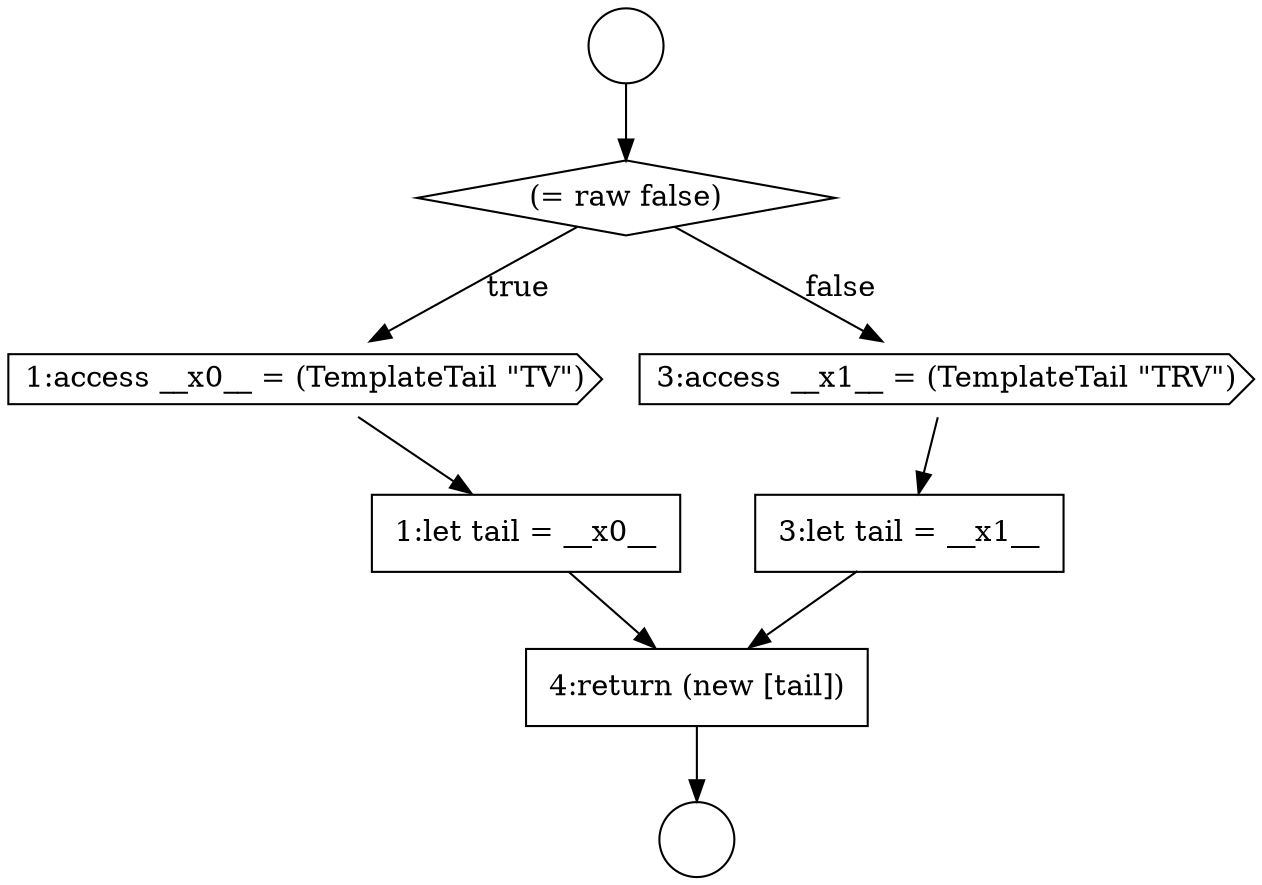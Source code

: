 digraph {
  node3788 [shape=none, margin=0, label=<<font color="black">
    <table border="0" cellborder="1" cellspacing="0" cellpadding="10">
      <tr><td align="left">1:let tail = __x0__</td></tr>
    </table>
  </font>> color="black" fillcolor="white" style=filled]
  node3784 [shape=circle label=" " color="black" fillcolor="white" style=filled]
  node3787 [shape=cds, label=<<font color="black">1:access __x0__ = (TemplateTail &quot;TV&quot;)</font>> color="black" fillcolor="white" style=filled]
  node3786 [shape=diamond, label=<<font color="black">(= raw false)</font>> color="black" fillcolor="white" style=filled]
  node3791 [shape=none, margin=0, label=<<font color="black">
    <table border="0" cellborder="1" cellspacing="0" cellpadding="10">
      <tr><td align="left">4:return (new [tail])</td></tr>
    </table>
  </font>> color="black" fillcolor="white" style=filled]
  node3789 [shape=cds, label=<<font color="black">3:access __x1__ = (TemplateTail &quot;TRV&quot;)</font>> color="black" fillcolor="white" style=filled]
  node3785 [shape=circle label=" " color="black" fillcolor="white" style=filled]
  node3790 [shape=none, margin=0, label=<<font color="black">
    <table border="0" cellborder="1" cellspacing="0" cellpadding="10">
      <tr><td align="left">3:let tail = __x1__</td></tr>
    </table>
  </font>> color="black" fillcolor="white" style=filled]
  node3787 -> node3788 [ color="black"]
  node3791 -> node3785 [ color="black"]
  node3788 -> node3791 [ color="black"]
  node3786 -> node3787 [label=<<font color="black">true</font>> color="black"]
  node3786 -> node3789 [label=<<font color="black">false</font>> color="black"]
  node3784 -> node3786 [ color="black"]
  node3790 -> node3791 [ color="black"]
  node3789 -> node3790 [ color="black"]
}

